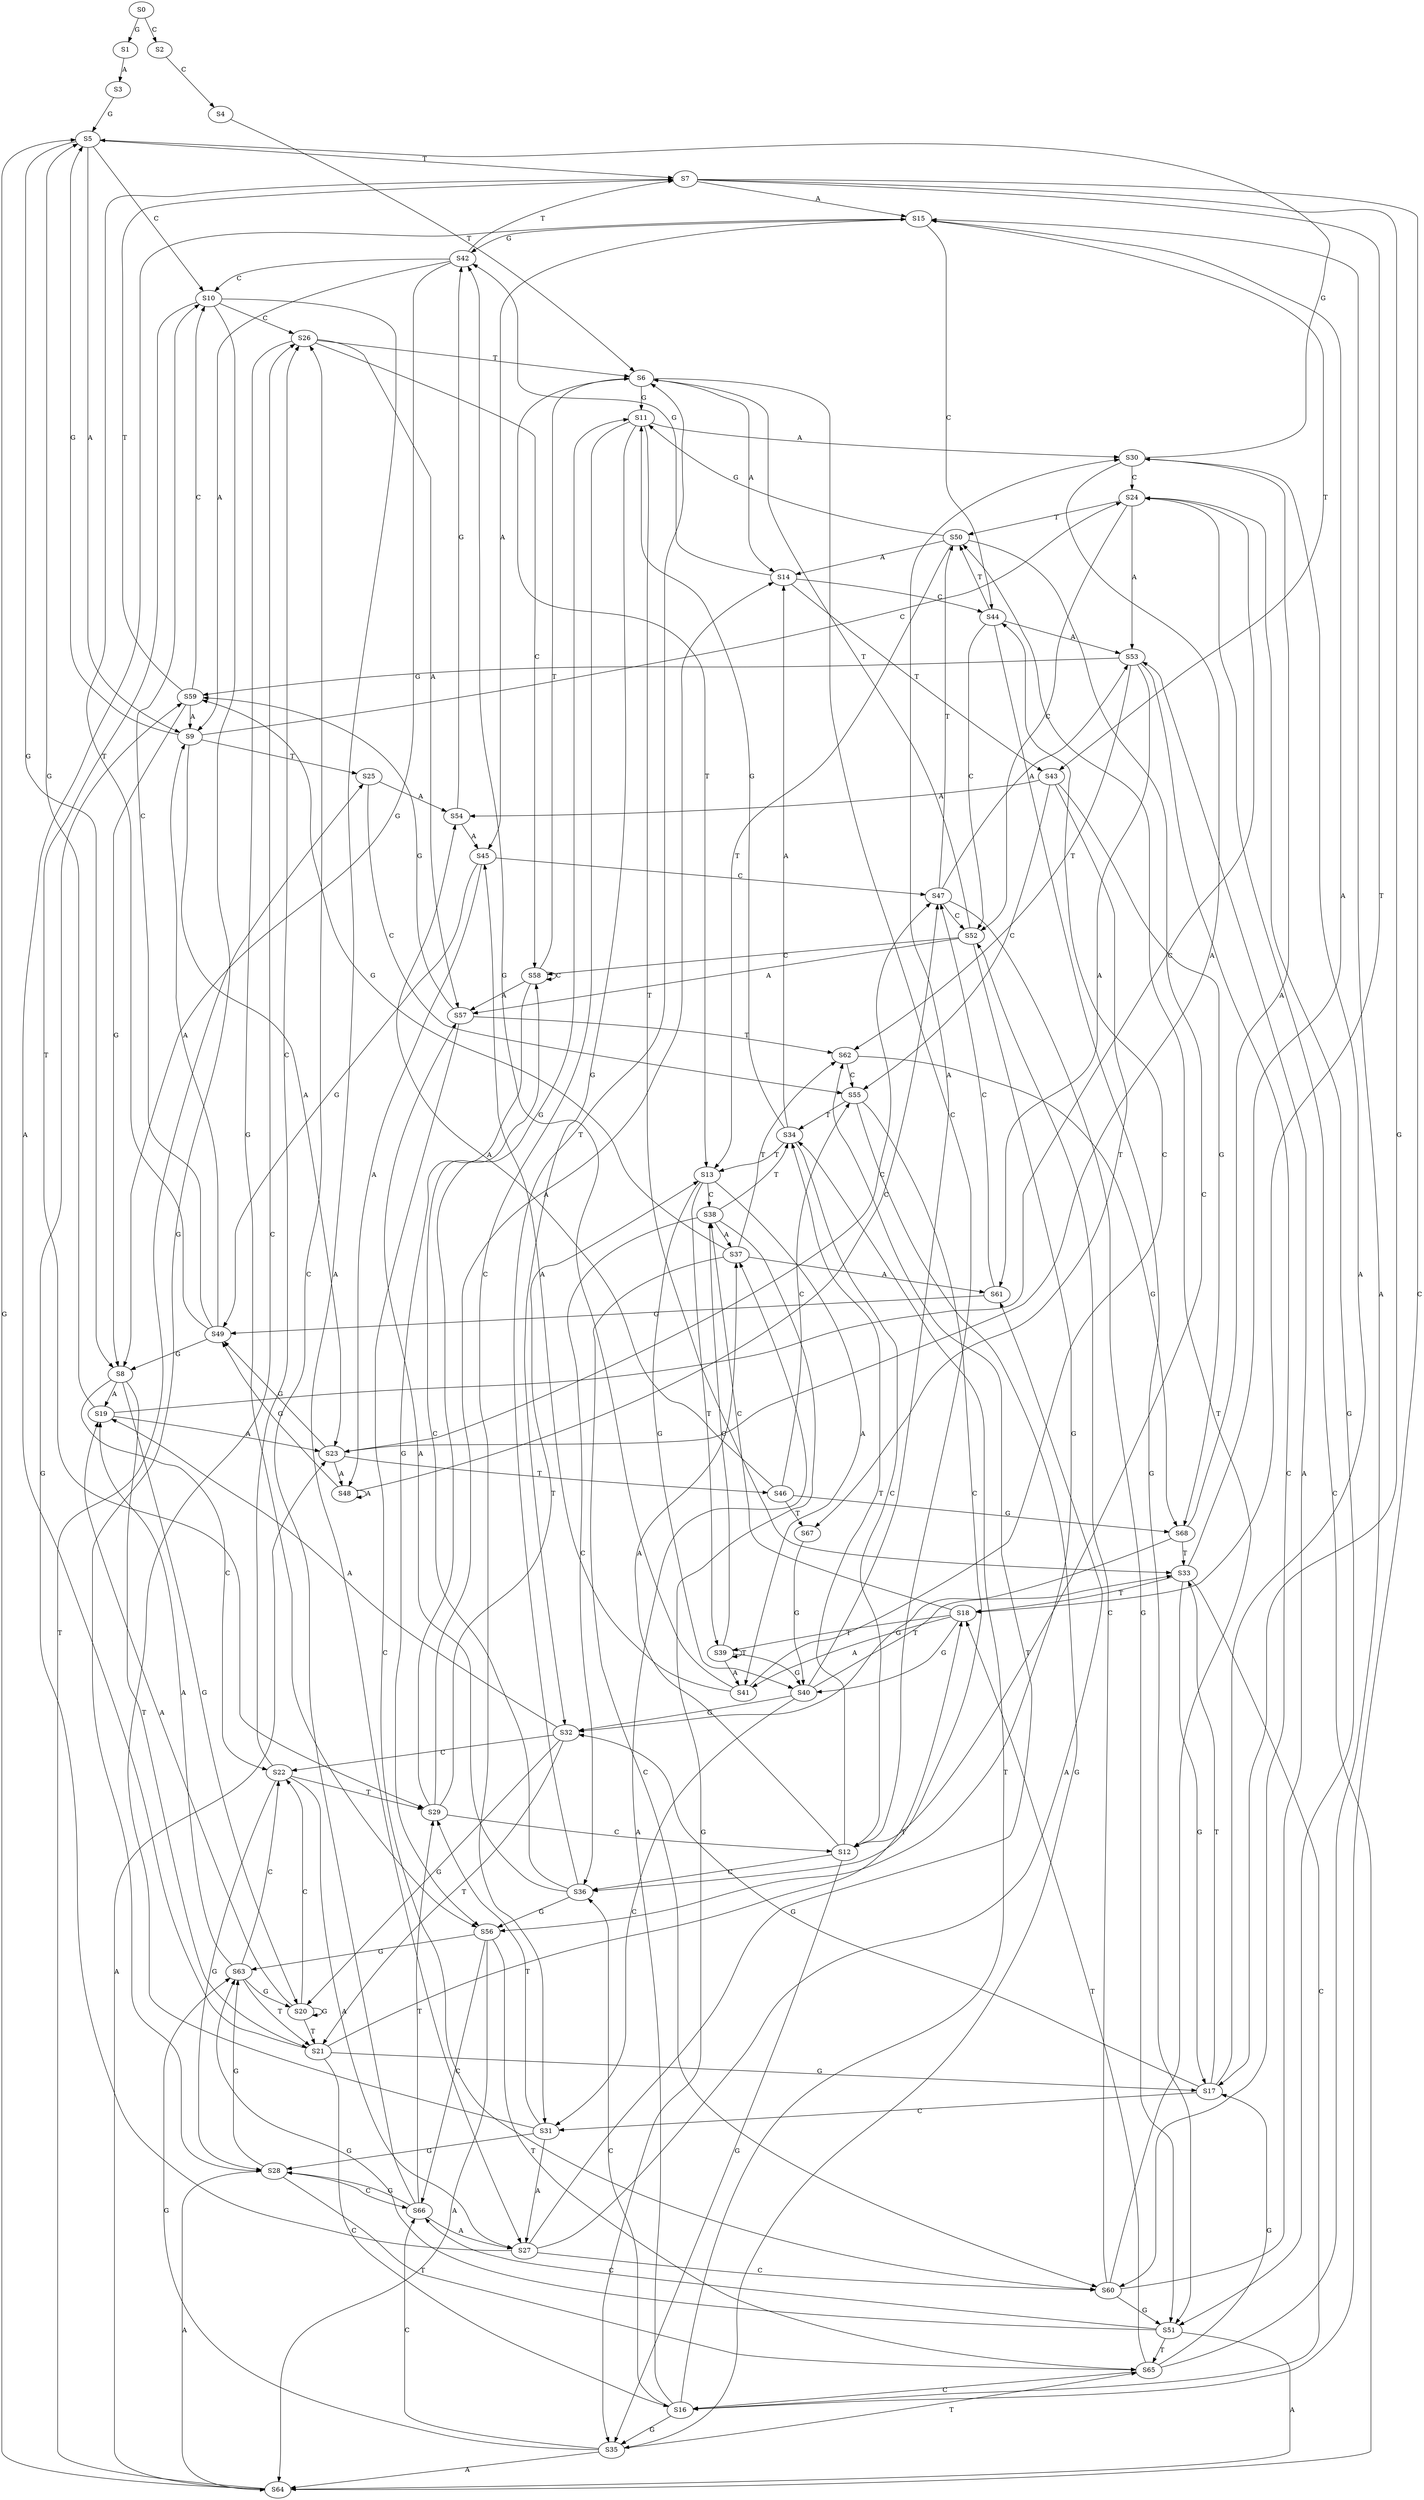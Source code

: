 strict digraph  {
	S0 -> S1 [ label = G ];
	S0 -> S2 [ label = C ];
	S1 -> S3 [ label = A ];
	S2 -> S4 [ label = C ];
	S3 -> S5 [ label = G ];
	S4 -> S6 [ label = T ];
	S5 -> S7 [ label = T ];
	S5 -> S8 [ label = G ];
	S5 -> S9 [ label = A ];
	S5 -> S10 [ label = C ];
	S6 -> S11 [ label = G ];
	S6 -> S12 [ label = C ];
	S6 -> S13 [ label = T ];
	S6 -> S14 [ label = A ];
	S7 -> S15 [ label = A ];
	S7 -> S16 [ label = C ];
	S7 -> S17 [ label = G ];
	S7 -> S18 [ label = T ];
	S8 -> S19 [ label = A ];
	S8 -> S20 [ label = G ];
	S8 -> S21 [ label = T ];
	S8 -> S22 [ label = C ];
	S9 -> S23 [ label = A ];
	S9 -> S24 [ label = C ];
	S9 -> S25 [ label = T ];
	S9 -> S5 [ label = G ];
	S10 -> S26 [ label = C ];
	S10 -> S27 [ label = A ];
	S10 -> S28 [ label = G ];
	S10 -> S29 [ label = T ];
	S11 -> S30 [ label = A ];
	S11 -> S31 [ label = C ];
	S11 -> S32 [ label = G ];
	S11 -> S33 [ label = T ];
	S12 -> S34 [ label = T ];
	S12 -> S35 [ label = G ];
	S12 -> S36 [ label = C ];
	S12 -> S37 [ label = A ];
	S13 -> S38 [ label = C ];
	S13 -> S39 [ label = T ];
	S13 -> S40 [ label = G ];
	S13 -> S41 [ label = A ];
	S14 -> S42 [ label = G ];
	S14 -> S43 [ label = T ];
	S14 -> S44 [ label = C ];
	S15 -> S43 [ label = T ];
	S15 -> S42 [ label = G ];
	S15 -> S45 [ label = A ];
	S15 -> S44 [ label = C ];
	S16 -> S34 [ label = T ];
	S16 -> S35 [ label = G ];
	S16 -> S37 [ label = A ];
	S16 -> S36 [ label = C ];
	S17 -> S33 [ label = T ];
	S17 -> S32 [ label = G ];
	S17 -> S30 [ label = A ];
	S17 -> S31 [ label = C ];
	S18 -> S38 [ label = C ];
	S18 -> S40 [ label = G ];
	S18 -> S41 [ label = A ];
	S18 -> S39 [ label = T ];
	S19 -> S23 [ label = A ];
	S19 -> S5 [ label = G ];
	S19 -> S24 [ label = C ];
	S20 -> S21 [ label = T ];
	S20 -> S22 [ label = C ];
	S20 -> S20 [ label = G ];
	S20 -> S19 [ label = A ];
	S21 -> S15 [ label = A ];
	S21 -> S16 [ label = C ];
	S21 -> S17 [ label = G ];
	S21 -> S18 [ label = T ];
	S22 -> S29 [ label = T ];
	S22 -> S26 [ label = C ];
	S22 -> S27 [ label = A ];
	S22 -> S28 [ label = G ];
	S23 -> S46 [ label = T ];
	S23 -> S47 [ label = C ];
	S23 -> S48 [ label = A ];
	S23 -> S49 [ label = G ];
	S24 -> S50 [ label = T ];
	S24 -> S51 [ label = G ];
	S24 -> S52 [ label = C ];
	S24 -> S53 [ label = A ];
	S25 -> S54 [ label = A ];
	S25 -> S55 [ label = C ];
	S26 -> S56 [ label = G ];
	S26 -> S57 [ label = A ];
	S26 -> S6 [ label = T ];
	S26 -> S58 [ label = C ];
	S27 -> S59 [ label = G ];
	S27 -> S60 [ label = C ];
	S27 -> S61 [ label = A ];
	S27 -> S62 [ label = T ];
	S28 -> S63 [ label = G ];
	S28 -> S64 [ label = A ];
	S28 -> S65 [ label = T ];
	S28 -> S66 [ label = C ];
	S29 -> S14 [ label = A ];
	S29 -> S12 [ label = C ];
	S29 -> S13 [ label = T ];
	S29 -> S11 [ label = G ];
	S30 -> S5 [ label = G ];
	S30 -> S24 [ label = C ];
	S30 -> S23 [ label = A ];
	S31 -> S26 [ label = C ];
	S31 -> S28 [ label = G ];
	S31 -> S29 [ label = T ];
	S31 -> S27 [ label = A ];
	S32 -> S20 [ label = G ];
	S32 -> S22 [ label = C ];
	S32 -> S19 [ label = A ];
	S32 -> S21 [ label = T ];
	S33 -> S16 [ label = C ];
	S33 -> S18 [ label = T ];
	S33 -> S17 [ label = G ];
	S33 -> S15 [ label = A ];
	S34 -> S11 [ label = G ];
	S34 -> S12 [ label = C ];
	S34 -> S14 [ label = A ];
	S34 -> S13 [ label = T ];
	S35 -> S63 [ label = G ];
	S35 -> S65 [ label = T ];
	S35 -> S66 [ label = C ];
	S35 -> S64 [ label = A ];
	S36 -> S58 [ label = C ];
	S36 -> S57 [ label = A ];
	S36 -> S6 [ label = T ];
	S36 -> S56 [ label = G ];
	S37 -> S62 [ label = T ];
	S37 -> S60 [ label = C ];
	S37 -> S61 [ label = A ];
	S37 -> S59 [ label = G ];
	S38 -> S37 [ label = A ];
	S38 -> S36 [ label = C ];
	S38 -> S35 [ label = G ];
	S38 -> S34 [ label = T ];
	S39 -> S40 [ label = G ];
	S39 -> S39 [ label = T ];
	S39 -> S38 [ label = C ];
	S39 -> S41 [ label = A ];
	S40 -> S32 [ label = G ];
	S40 -> S31 [ label = C ];
	S40 -> S33 [ label = T ];
	S40 -> S30 [ label = A ];
	S41 -> S44 [ label = C ];
	S41 -> S42 [ label = G ];
	S41 -> S45 [ label = A ];
	S42 -> S7 [ label = T ];
	S42 -> S9 [ label = A ];
	S42 -> S10 [ label = C ];
	S42 -> S8 [ label = G ];
	S43 -> S55 [ label = C ];
	S43 -> S54 [ label = A ];
	S43 -> S67 [ label = T ];
	S43 -> S68 [ label = G ];
	S44 -> S51 [ label = G ];
	S44 -> S50 [ label = T ];
	S44 -> S53 [ label = A ];
	S44 -> S52 [ label = C ];
	S45 -> S49 [ label = G ];
	S45 -> S48 [ label = A ];
	S45 -> S47 [ label = C ];
	S46 -> S54 [ label = A ];
	S46 -> S55 [ label = C ];
	S46 -> S68 [ label = G ];
	S46 -> S67 [ label = T ];
	S47 -> S53 [ label = A ];
	S47 -> S52 [ label = C ];
	S47 -> S51 [ label = G ];
	S47 -> S50 [ label = T ];
	S48 -> S49 [ label = G ];
	S48 -> S47 [ label = C ];
	S48 -> S48 [ label = A ];
	S49 -> S7 [ label = T ];
	S49 -> S9 [ label = A ];
	S49 -> S10 [ label = C ];
	S49 -> S8 [ label = G ];
	S50 -> S14 [ label = A ];
	S50 -> S12 [ label = C ];
	S50 -> S13 [ label = T ];
	S50 -> S11 [ label = G ];
	S51 -> S63 [ label = G ];
	S51 -> S64 [ label = A ];
	S51 -> S65 [ label = T ];
	S51 -> S66 [ label = C ];
	S52 -> S58 [ label = C ];
	S52 -> S57 [ label = A ];
	S52 -> S6 [ label = T ];
	S52 -> S56 [ label = G ];
	S53 -> S59 [ label = G ];
	S53 -> S60 [ label = C ];
	S53 -> S61 [ label = A ];
	S53 -> S62 [ label = T ];
	S54 -> S42 [ label = G ];
	S54 -> S45 [ label = A ];
	S55 -> S36 [ label = C ];
	S55 -> S35 [ label = G ];
	S55 -> S34 [ label = T ];
	S56 -> S64 [ label = A ];
	S56 -> S63 [ label = G ];
	S56 -> S65 [ label = T ];
	S56 -> S66 [ label = C ];
	S57 -> S59 [ label = G ];
	S57 -> S62 [ label = T ];
	S57 -> S60 [ label = C ];
	S58 -> S56 [ label = G ];
	S58 -> S58 [ label = C ];
	S58 -> S57 [ label = A ];
	S58 -> S6 [ label = T ];
	S59 -> S8 [ label = G ];
	S59 -> S7 [ label = T ];
	S59 -> S9 [ label = A ];
	S59 -> S10 [ label = C ];
	S60 -> S50 [ label = T ];
	S60 -> S51 [ label = G ];
	S60 -> S53 [ label = A ];
	S60 -> S52 [ label = C ];
	S61 -> S49 [ label = G ];
	S61 -> S47 [ label = C ];
	S62 -> S55 [ label = C ];
	S62 -> S68 [ label = G ];
	S63 -> S19 [ label = A ];
	S63 -> S20 [ label = G ];
	S63 -> S22 [ label = C ];
	S63 -> S21 [ label = T ];
	S64 -> S23 [ label = A ];
	S64 -> S24 [ label = C ];
	S64 -> S5 [ label = G ];
	S64 -> S25 [ label = T ];
	S65 -> S16 [ label = C ];
	S65 -> S15 [ label = A ];
	S65 -> S17 [ label = G ];
	S65 -> S18 [ label = T ];
	S66 -> S28 [ label = G ];
	S66 -> S29 [ label = T ];
	S66 -> S26 [ label = C ];
	S66 -> S27 [ label = A ];
	S67 -> S40 [ label = G ];
	S68 -> S32 [ label = G ];
	S68 -> S30 [ label = A ];
	S68 -> S33 [ label = T ];
}
